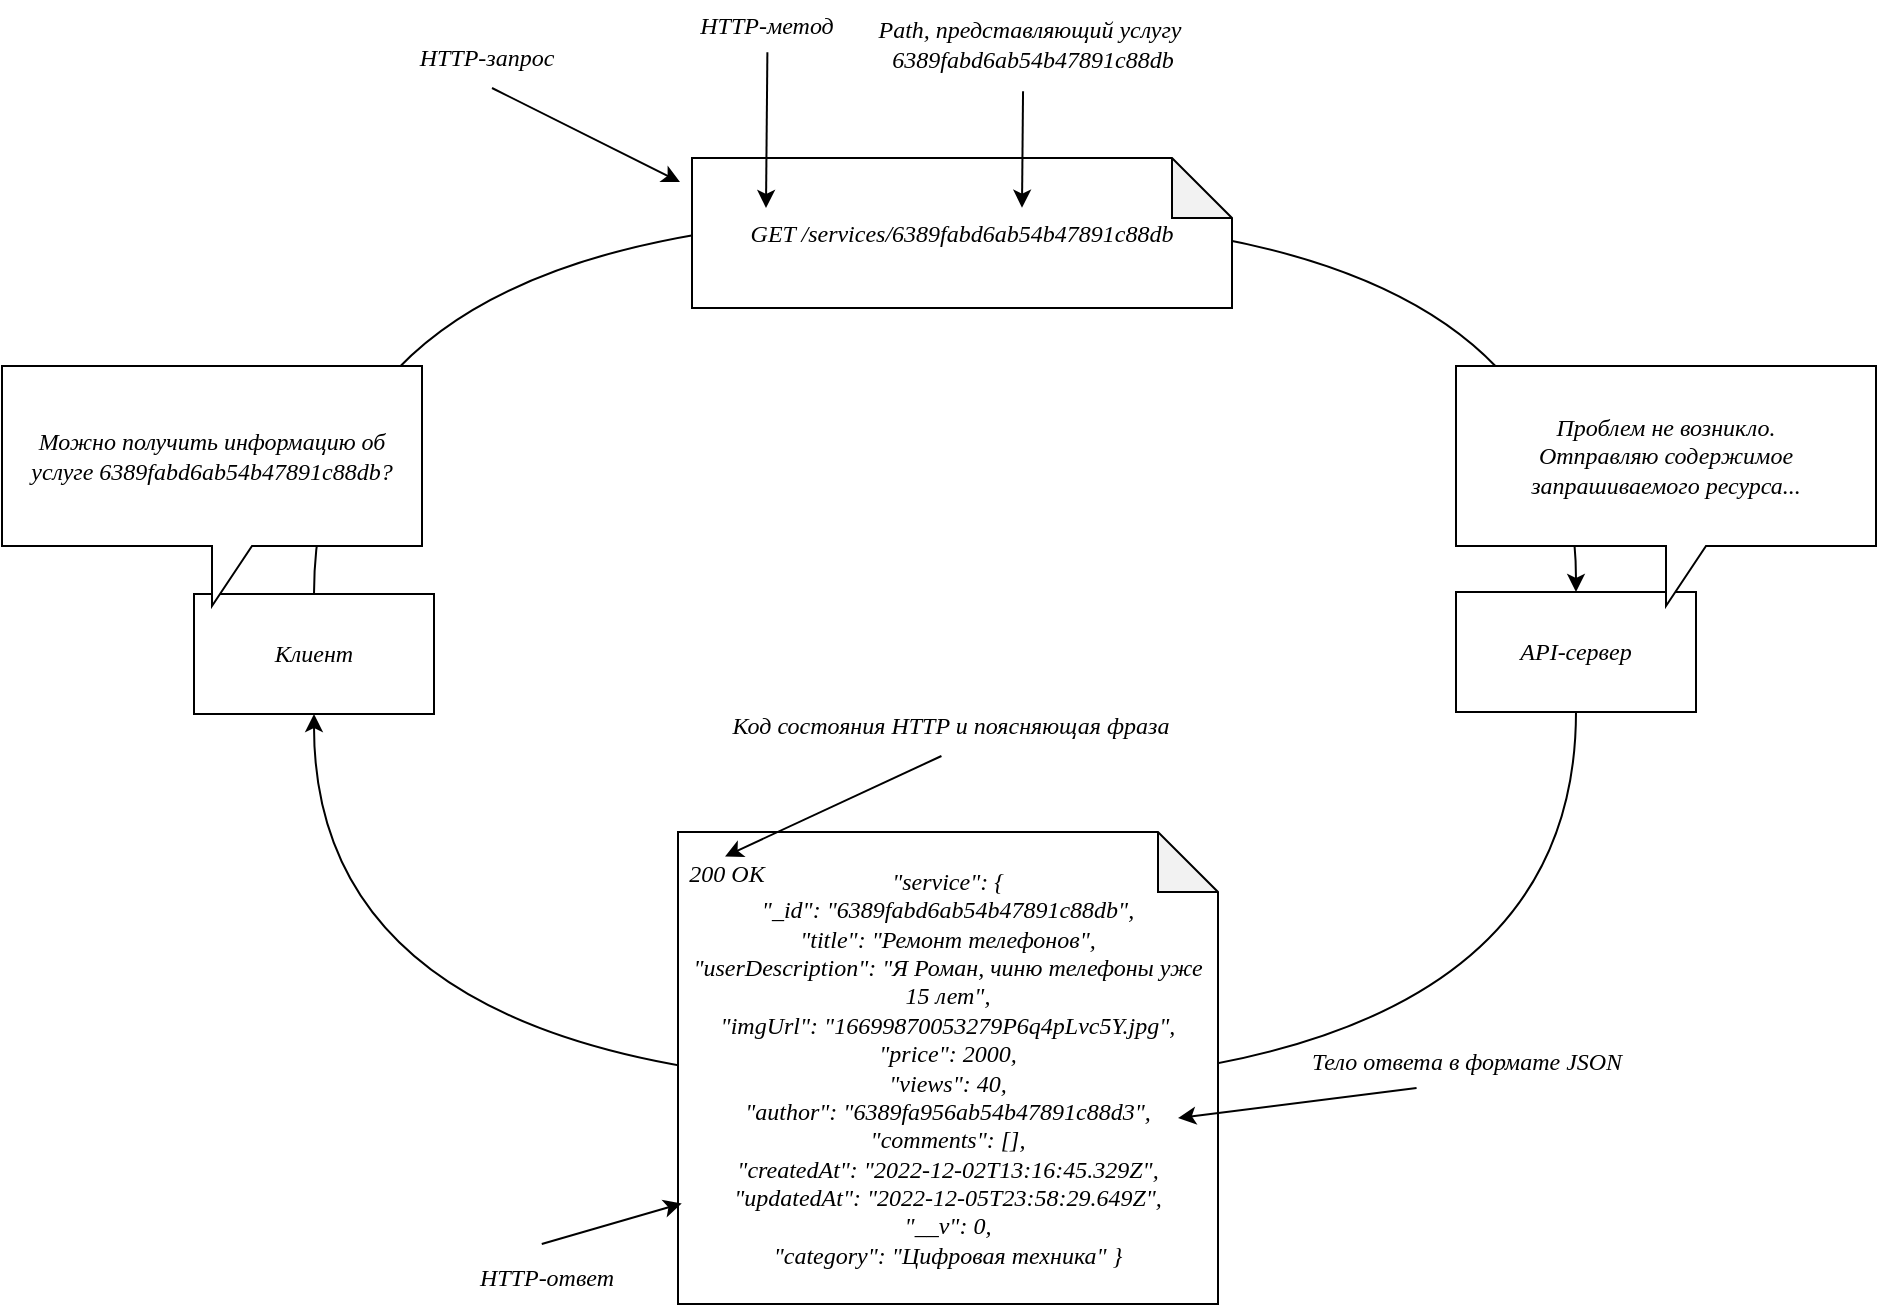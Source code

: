 <mxfile version="21.2.1" type="github">
  <diagram name="Страница 1" id="OEq_fK_gDckMK1iQfVcr">
    <mxGraphModel dx="925" dy="514" grid="0" gridSize="10" guides="1" tooltips="1" connect="1" arrows="1" fold="1" page="1" pageScale="1" pageWidth="1169" pageHeight="827" math="0" shadow="0">
      <root>
        <mxCell id="0" />
        <mxCell id="1" parent="0" />
        <mxCell id="K-uSzFAWOv2Kq7Vh8tpK-1" value="" style="endArrow=none;html=1;rounded=0;fontFamily=GOST type A Regular;fontSource=https%3A%2F%2Fwebfonts.pro%2Flight-fonts%2F123-gost_type_a.html;edgeStyle=orthogonalEdgeStyle;curved=1;exitX=0.5;exitY=1;exitDx=0;exitDy=0;entryX=0.5;entryY=1;entryDx=0;entryDy=0;startArrow=classic;startFill=1;fontStyle=2" edge="1" parent="1" source="K-uSzFAWOv2Kq7Vh8tpK-4" target="K-uSzFAWOv2Kq7Vh8tpK-5">
          <mxGeometry width="50" height="50" relative="1" as="geometry">
            <mxPoint x="294" y="585" as="sourcePoint" />
            <mxPoint x="344" y="535" as="targetPoint" />
            <Array as="points">
              <mxPoint x="272" y="631" />
              <mxPoint x="903" y="631" />
            </Array>
          </mxGeometry>
        </mxCell>
        <mxCell id="K-uSzFAWOv2Kq7Vh8tpK-2" value="" style="endArrow=none;html=1;rounded=0;fontFamily=GOST type A Regular;fontSource=https%3A%2F%2Fwebfonts.pro%2Flight-fonts%2F123-gost_type_a.html;edgeStyle=orthogonalEdgeStyle;curved=1;exitX=0.5;exitY=0;exitDx=0;exitDy=0;entryX=0.5;entryY=0;entryDx=0;entryDy=0;startArrow=classic;startFill=1;fontStyle=2" edge="1" parent="1" source="K-uSzFAWOv2Kq7Vh8tpK-5" target="K-uSzFAWOv2Kq7Vh8tpK-4">
          <mxGeometry width="50" height="50" relative="1" as="geometry">
            <mxPoint x="282" y="455" as="sourcePoint" />
            <mxPoint x="464" y="632" as="targetPoint" />
            <Array as="points">
              <mxPoint x="903" y="196" />
              <mxPoint x="272" y="196" />
            </Array>
          </mxGeometry>
        </mxCell>
        <mxCell id="K-uSzFAWOv2Kq7Vh8tpK-3" value="&lt;div&gt;&quot;service&quot;: {&lt;/div&gt;&lt;div&gt;&lt;span style=&quot;&quot;&gt;		&lt;/span&gt;&quot;_id&quot;: &quot;6389fabd6ab54b47891c88db&quot;,&lt;/div&gt;&lt;div&gt;&quot;title&quot;: &quot;Ремонт телефонов&quot;,&lt;br&gt;&lt;/div&gt;&lt;div&gt;&lt;span style=&quot;background-color: initial;&quot;&gt;&quot;userDescription&quot;: &quot;Я Роман, чиню телефоны уже 15 лет&quot;,&lt;/span&gt;&lt;/div&gt;&lt;div&gt;&lt;span style=&quot;&quot;&gt;		&lt;/span&gt;&quot;imgUrl&quot;: &quot;16699870053279P6q4pLvc5Y.jpg&quot;,&lt;/div&gt;&lt;div&gt;&lt;span style=&quot;&quot;&gt;		&lt;/span&gt;&quot;price&quot;: 2000,&lt;/div&gt;&lt;div&gt;&lt;span style=&quot;&quot;&gt;		&lt;/span&gt;&quot;views&quot;: 40,&lt;/div&gt;&lt;div&gt;&lt;span style=&quot;&quot;&gt;		&lt;/span&gt;&quot;author&quot;: &quot;6389fa956ab54b47891c88d3&quot;,&lt;/div&gt;&lt;div&gt;&lt;span style=&quot;&quot;&gt;		&lt;/span&gt;&quot;comments&quot;: [],&lt;/div&gt;&lt;div&gt;&lt;span style=&quot;&quot;&gt;		&lt;/span&gt;&quot;createdAt&quot;: &quot;2022-12-02T13:16:45.329Z&quot;,&lt;/div&gt;&lt;div&gt;&lt;span style=&quot;&quot;&gt;		&lt;/span&gt;&quot;updatedAt&quot;: &quot;2022-12-05T23:58:29.649Z&quot;,&lt;/div&gt;&lt;div&gt;&lt;span style=&quot;&quot;&gt;		&lt;/span&gt;&quot;__v&quot;: 0,&lt;/div&gt;&lt;div&gt;&lt;span style=&quot;&quot;&gt;		&lt;/span&gt;&quot;category&quot;: &quot;Цифровая техника&quot;&amp;nbsp;&lt;span style=&quot;background-color: initial;&quot;&gt;}&lt;/span&gt;&lt;/div&gt;" style="shape=note;whiteSpace=wrap;html=1;backgroundOutline=1;darkOpacity=0.05;fontFamily=GOST type A Regular;fontSource=https%3A%2F%2Fwebfonts.pro%2Flight-fonts%2F123-gost_type_a.html;fontStyle=2" vertex="1" parent="1">
          <mxGeometry x="454" y="504" width="270" height="236" as="geometry" />
        </mxCell>
        <mxCell id="K-uSzFAWOv2Kq7Vh8tpK-4" value="Клиент" style="rounded=0;whiteSpace=wrap;html=1;fontFamily=GOST type A Regular;fontSource=https%3A%2F%2Fwebfonts.pro%2Flight-fonts%2F123-gost_type_a.html;fontStyle=2" vertex="1" parent="1">
          <mxGeometry x="212" y="385" width="120" height="60" as="geometry" />
        </mxCell>
        <mxCell id="K-uSzFAWOv2Kq7Vh8tpK-5" value="API-сервер" style="rounded=0;whiteSpace=wrap;html=1;fontFamily=GOST type A Regular;fontSource=https%3A%2F%2Fwebfonts.pro%2Flight-fonts%2F123-gost_type_a.html;fontStyle=2" vertex="1" parent="1">
          <mxGeometry x="843" y="384" width="120" height="60" as="geometry" />
        </mxCell>
        <mxCell id="K-uSzFAWOv2Kq7Vh8tpK-6" value="Можно получить информацию об услуге&amp;nbsp;6389fabd6ab54b47891c88db?" style="shape=callout;whiteSpace=wrap;html=1;perimeter=calloutPerimeter;fontFamily=GOST type A Regular;fontSource=https%3A%2F%2Fwebfonts.pro%2Flight-fonts%2F123-gost_type_a.html;fontStyle=2" vertex="1" parent="1">
          <mxGeometry x="116" y="271" width="210" height="120" as="geometry" />
        </mxCell>
        <mxCell id="K-uSzFAWOv2Kq7Vh8tpK-7" value="Проблем не возникло.&lt;br&gt;Отправляю содержимое запрашиваемого ресурса..." style="shape=callout;whiteSpace=wrap;html=1;perimeter=calloutPerimeter;fontFamily=GOST type A Regular;fontSource=https%3A%2F%2Fwebfonts.pro%2Flight-fonts%2F123-gost_type_a.html;fontStyle=2" vertex="1" parent="1">
          <mxGeometry x="843" y="271" width="210" height="120" as="geometry" />
        </mxCell>
        <mxCell id="K-uSzFAWOv2Kq7Vh8tpK-8" value="200 OK" style="text;html=1;align=center;verticalAlign=middle;resizable=0;points=[];autosize=1;strokeColor=none;fillColor=none;fontFamily=GOST type A Regular;fontSource=https%3A%2F%2Fwebfonts.pro%2Flight-fonts%2F123-gost_type_a.html;fontStyle=2" vertex="1" parent="1">
          <mxGeometry x="450" y="512" width="56" height="26" as="geometry" />
        </mxCell>
        <mxCell id="K-uSzFAWOv2Kq7Vh8tpK-9" value="GET /services/6389fabd6ab54b47891c88db" style="shape=note;whiteSpace=wrap;html=1;backgroundOutline=1;darkOpacity=0.05;fontFamily=GOST type A Regular;fontSource=https%3A%2F%2Fwebfonts.pro%2Flight-fonts%2F123-gost_type_a.html;fontStyle=2" vertex="1" parent="1">
          <mxGeometry x="461" y="167" width="270" height="75" as="geometry" />
        </mxCell>
        <mxCell id="K-uSzFAWOv2Kq7Vh8tpK-10" value="" style="endArrow=classic;html=1;rounded=0;fontFamily=GOST type A Regular;fontSource=https%3A%2F%2Fwebfonts.pro%2Flight-fonts%2F123-gost_type_a.html;fontStyle=2" edge="1" parent="1">
          <mxGeometry width="50" height="50" relative="1" as="geometry">
            <mxPoint x="361" y="132" as="sourcePoint" />
            <mxPoint x="455" y="179" as="targetPoint" />
          </mxGeometry>
        </mxCell>
        <mxCell id="K-uSzFAWOv2Kq7Vh8tpK-11" value="HTTP-запрос" style="text;html=1;align=center;verticalAlign=middle;resizable=0;points=[];autosize=1;strokeColor=none;fillColor=none;fontFamily=GOST type A Regular;fontStyle=2;fontSource=https%3A%2F%2Fwebfonts.pro%2Flight-fonts%2F123-gost_type_a.html;" vertex="1" parent="1">
          <mxGeometry x="315" y="104" width="85" height="26" as="geometry" />
        </mxCell>
        <mxCell id="K-uSzFAWOv2Kq7Vh8tpK-12" value="HTTP-метод" style="text;html=1;align=center;verticalAlign=middle;resizable=0;points=[];autosize=1;strokeColor=none;fillColor=none;fontFamily=GOST type A Regular;fontStyle=2;fontSource=https%3A%2F%2Fwebfonts.pro%2Flight-fonts%2F123-gost_type_a.html;" vertex="1" parent="1">
          <mxGeometry x="455" y="88" width="85" height="26" as="geometry" />
        </mxCell>
        <mxCell id="K-uSzFAWOv2Kq7Vh8tpK-13" value="Path, представляющий услугу&amp;nbsp;&lt;br&gt;&lt;span style=&quot;&quot;&gt;6389fabd6ab54b47891c88db&lt;/span&gt;" style="text;html=1;align=center;verticalAlign=middle;resizable=0;points=[];autosize=1;strokeColor=none;fillColor=none;fontFamily=GOST type A Regular;fontStyle=2;fontSource=https%3A%2F%2Fwebfonts.pro%2Flight-fonts%2F123-gost_type_a.html;" vertex="1" parent="1">
          <mxGeometry x="544" y="89" width="173" height="41" as="geometry" />
        </mxCell>
        <mxCell id="K-uSzFAWOv2Kq7Vh8tpK-14" value="HTTP-ответ" style="text;html=1;align=center;verticalAlign=middle;resizable=0;points=[];autosize=1;strokeColor=none;fillColor=none;fontFamily=GOST type A Regular;fontStyle=2;fontSource=https%3A%2F%2Fwebfonts.pro%2Flight-fonts%2F123-gost_type_a.html;" vertex="1" parent="1">
          <mxGeometry x="345" y="714" width="85" height="26" as="geometry" />
        </mxCell>
        <mxCell id="K-uSzFAWOv2Kq7Vh8tpK-15" value="Тело ответа в формате JSON" style="text;html=1;align=center;verticalAlign=middle;resizable=0;points=[];autosize=1;strokeColor=none;fillColor=none;fontFamily=GOST type A Regular;fontStyle=2;fontSource=https%3A%2F%2Fwebfonts.pro%2Flight-fonts%2F123-gost_type_a.html;" vertex="1" parent="1">
          <mxGeometry x="761" y="606" width="173" height="26" as="geometry" />
        </mxCell>
        <mxCell id="K-uSzFAWOv2Kq7Vh8tpK-16" value="Код состояния HTTP и поясняющая фраза" style="text;html=1;align=center;verticalAlign=middle;resizable=0;points=[];autosize=1;strokeColor=none;fillColor=none;fontFamily=GOST type A Regular;fontStyle=2;fontSource=https%3A%2F%2Fwebfonts.pro%2Flight-fonts%2F123-gost_type_a.html;" vertex="1" parent="1">
          <mxGeometry x="471.5" y="438" width="236" height="26" as="geometry" />
        </mxCell>
        <mxCell id="K-uSzFAWOv2Kq7Vh8tpK-17" value="" style="endArrow=classic;html=1;rounded=0;fontFamily=GOST type A Regular;fontSource=https%3A%2F%2Fwebfonts.pro%2Flight-fonts%2F123-gost_type_a.html;exitX=0.514;exitY=1.005;exitDx=0;exitDy=0;exitPerimeter=0;fontStyle=2" edge="1" parent="1" source="K-uSzFAWOv2Kq7Vh8tpK-12">
          <mxGeometry width="50" height="50" relative="1" as="geometry">
            <mxPoint x="404" y="145" as="sourcePoint" />
            <mxPoint x="498" y="192" as="targetPoint" />
          </mxGeometry>
        </mxCell>
        <mxCell id="K-uSzFAWOv2Kq7Vh8tpK-18" value="" style="endArrow=classic;html=1;rounded=0;fontFamily=GOST type A Regular;fontSource=https%3A%2F%2Fwebfonts.pro%2Flight-fonts%2F123-gost_type_a.html;exitX=0.477;exitY=1.089;exitDx=0;exitDy=0;exitPerimeter=0;fontStyle=2" edge="1" parent="1" source="K-uSzFAWOv2Kq7Vh8tpK-13">
          <mxGeometry width="50" height="50" relative="1" as="geometry">
            <mxPoint x="629" y="122" as="sourcePoint" />
            <mxPoint x="626.0" y="191.87" as="targetPoint" />
          </mxGeometry>
        </mxCell>
        <mxCell id="K-uSzFAWOv2Kq7Vh8tpK-19" value="" style="endArrow=classic;html=1;rounded=0;fontFamily=GOST type A Regular;fontSource=https%3A%2F%2Fwebfonts.pro%2Flight-fonts%2F123-gost_type_a.html;exitX=0.36;exitY=1;exitDx=0;exitDy=0;exitPerimeter=0;fontStyle=2" edge="1" parent="1" source="K-uSzFAWOv2Kq7Vh8tpK-15">
          <mxGeometry width="50" height="50" relative="1" as="geometry">
            <mxPoint x="797" y="637" as="sourcePoint" />
            <mxPoint x="704" y="647" as="targetPoint" />
          </mxGeometry>
        </mxCell>
        <mxCell id="K-uSzFAWOv2Kq7Vh8tpK-20" value="" style="endArrow=classic;html=1;rounded=0;fontFamily=GOST type A Regular;fontSource=https%3A%2F%2Fwebfonts.pro%2Flight-fonts%2F123-gost_type_a.html;exitX=0.481;exitY=-0.154;exitDx=0;exitDy=0;exitPerimeter=0;entryX=0.007;entryY=0.787;entryDx=0;entryDy=0;entryPerimeter=0;fontStyle=2" edge="1" parent="1" source="K-uSzFAWOv2Kq7Vh8tpK-14" target="K-uSzFAWOv2Kq7Vh8tpK-3">
          <mxGeometry width="50" height="50" relative="1" as="geometry">
            <mxPoint x="432.508" y="703" as="sourcePoint" />
            <mxPoint x="442" y="688" as="targetPoint" />
          </mxGeometry>
        </mxCell>
        <mxCell id="K-uSzFAWOv2Kq7Vh8tpK-21" value="" style="endArrow=classic;html=1;rounded=0;fontFamily=GOST type A Regular;fontSource=https%3A%2F%2Fwebfonts.pro%2Flight-fonts%2F123-gost_type_a.html;exitX=0.484;exitY=1.077;exitDx=0;exitDy=0;exitPerimeter=0;fontStyle=2" edge="1" parent="1" source="K-uSzFAWOv2Kq7Vh8tpK-16">
          <mxGeometry width="50" height="50" relative="1" as="geometry">
            <mxPoint x="478.021" y="457.999" as="sourcePoint" />
            <mxPoint x="477.5" y="516.22" as="targetPoint" />
          </mxGeometry>
        </mxCell>
      </root>
    </mxGraphModel>
  </diagram>
</mxfile>
